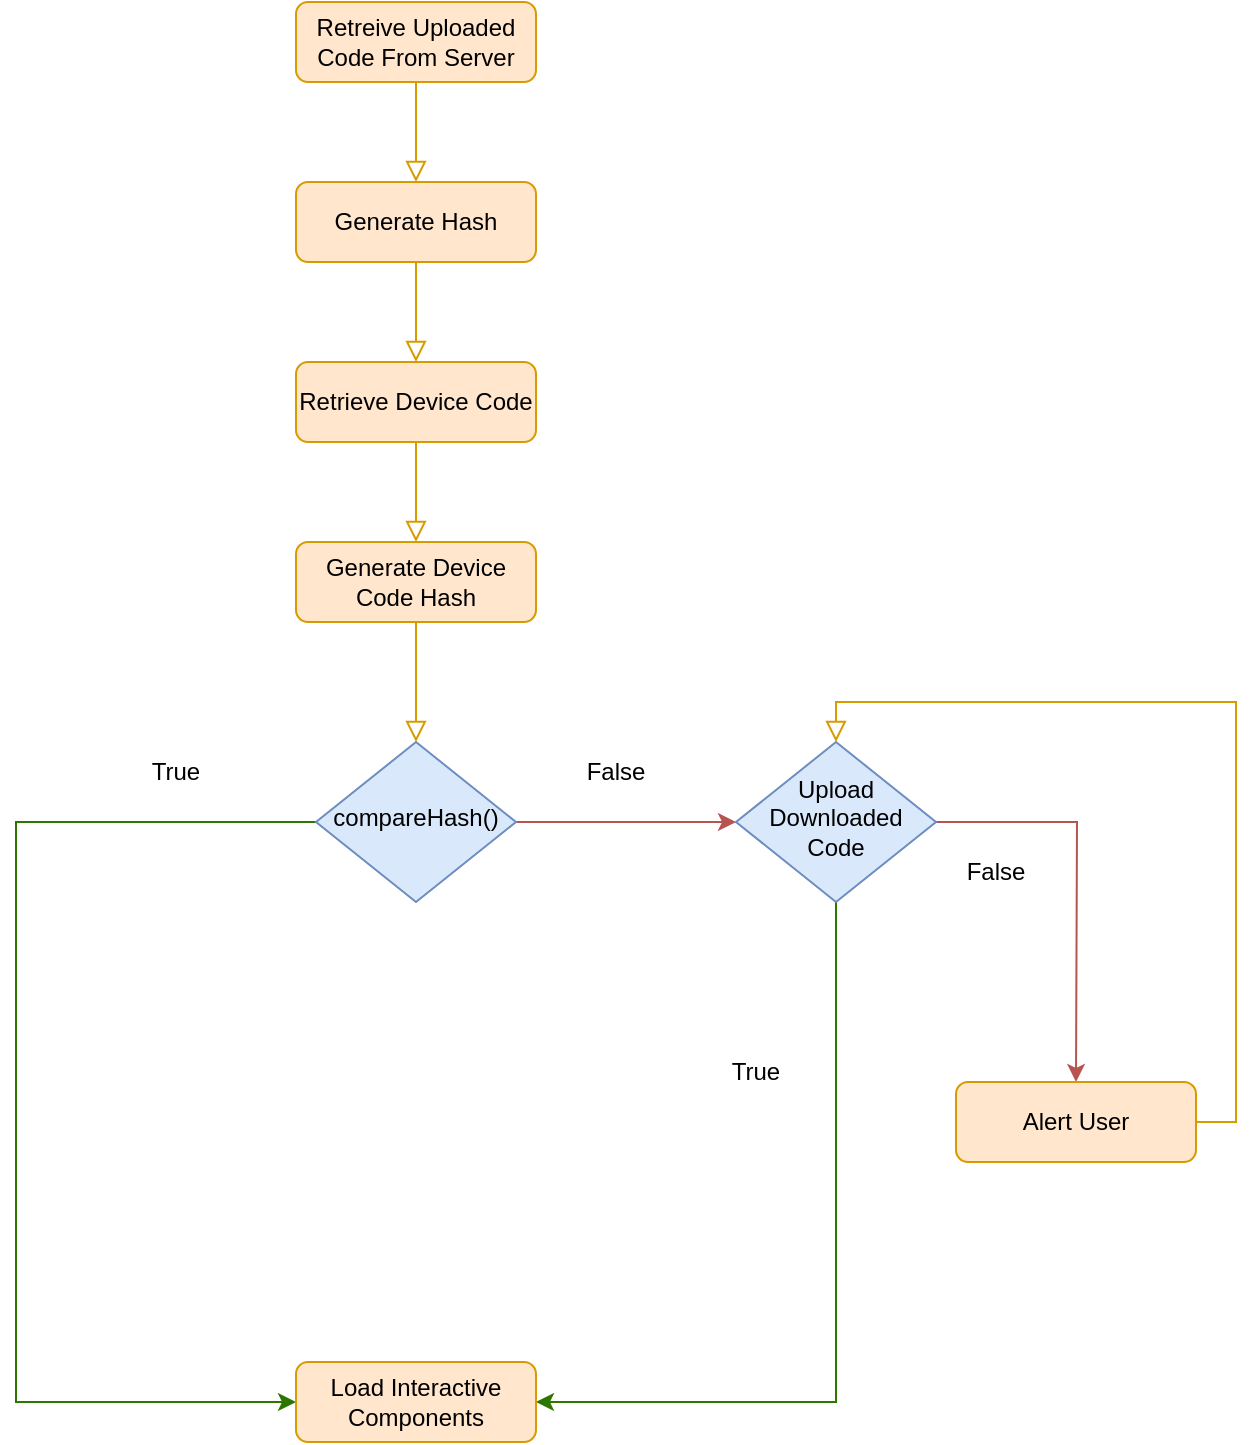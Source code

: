 <mxfile>
    <diagram id="C5RBs43oDa-KdzZeNtuy" name="Page-1">
        <mxGraphModel dx="1074" dy="500" grid="1" gridSize="10" guides="1" tooltips="1" connect="1" arrows="1" fold="1" page="1" pageScale="1" pageWidth="827" pageHeight="1169" math="0" shadow="0">
            <root>
                <mxCell id="WIyWlLk6GJQsqaUBKTNV-0"/>
                <mxCell id="WIyWlLk6GJQsqaUBKTNV-1" parent="WIyWlLk6GJQsqaUBKTNV-0"/>
                <mxCell id="WIyWlLk6GJQsqaUBKTNV-2" value="" style="rounded=0;html=1;jettySize=auto;orthogonalLoop=1;fontSize=11;endArrow=block;endFill=0;endSize=8;strokeWidth=1;shadow=0;labelBackgroundColor=none;edgeStyle=orthogonalEdgeStyle;fillColor=#ffe6cc;strokeColor=#d79b00;fontColor=#000000;" parent="WIyWlLk6GJQsqaUBKTNV-1" source="WIyWlLk6GJQsqaUBKTNV-3" edge="1">
                    <mxGeometry relative="1" as="geometry">
                        <mxPoint x="390" y="170" as="targetPoint"/>
                    </mxGeometry>
                </mxCell>
                <mxCell id="WIyWlLk6GJQsqaUBKTNV-3" value="&lt;div&gt;Retreive Uploaded Code From Server&lt;/div&gt;" style="rounded=1;whiteSpace=wrap;html=1;fontSize=12;glass=0;strokeWidth=1;shadow=0;fillColor=#ffe6cc;strokeColor=#d79b00;fontColor=#000000;" parent="WIyWlLk6GJQsqaUBKTNV-1" vertex="1">
                    <mxGeometry x="330" y="80" width="120" height="40" as="geometry"/>
                </mxCell>
                <mxCell id="Vd5r9ZvnlhtOwNtqajtM-12" value="&lt;div&gt;Generate Hash&lt;/div&gt;" style="rounded=1;whiteSpace=wrap;html=1;fontSize=12;glass=0;strokeWidth=1;shadow=0;fillColor=#ffe6cc;strokeColor=#d79b00;fontColor=#000000;" parent="WIyWlLk6GJQsqaUBKTNV-1" vertex="1">
                    <mxGeometry x="330" y="170" width="120" height="40" as="geometry"/>
                </mxCell>
                <mxCell id="Vd5r9ZvnlhtOwNtqajtM-17" value="" style="rounded=0;html=1;jettySize=auto;orthogonalLoop=1;fontSize=11;endArrow=block;endFill=0;endSize=8;strokeWidth=1;shadow=0;labelBackgroundColor=none;edgeStyle=orthogonalEdgeStyle;exitX=0.5;exitY=1;exitDx=0;exitDy=0;fillColor=#ffe6cc;strokeColor=#d79b00;fontColor=#000000;" parent="WIyWlLk6GJQsqaUBKTNV-1" source="Vd5r9ZvnlhtOwNtqajtM-12" edge="1">
                    <mxGeometry relative="1" as="geometry">
                        <mxPoint x="400" y="130" as="sourcePoint"/>
                        <mxPoint x="390" y="260" as="targetPoint"/>
                    </mxGeometry>
                </mxCell>
                <mxCell id="Vd5r9ZvnlhtOwNtqajtM-18" value="&lt;div&gt;Retrieve Device Code&lt;/div&gt;" style="rounded=1;whiteSpace=wrap;html=1;fontSize=12;glass=0;strokeWidth=1;shadow=0;fillColor=#ffe6cc;strokeColor=#d79b00;fontColor=#000000;" parent="WIyWlLk6GJQsqaUBKTNV-1" vertex="1">
                    <mxGeometry x="330" y="260" width="120" height="40" as="geometry"/>
                </mxCell>
                <mxCell id="Vd5r9ZvnlhtOwNtqajtM-19" value="" style="rounded=0;html=1;jettySize=auto;orthogonalLoop=1;fontSize=11;endArrow=block;endFill=0;endSize=8;strokeWidth=1;shadow=0;labelBackgroundColor=none;edgeStyle=orthogonalEdgeStyle;exitX=0.5;exitY=1;exitDx=0;exitDy=0;fillColor=#ffe6cc;strokeColor=#d79b00;fontColor=#000000;" parent="WIyWlLk6GJQsqaUBKTNV-1" source="Vd5r9ZvnlhtOwNtqajtM-18" edge="1">
                    <mxGeometry relative="1" as="geometry">
                        <mxPoint x="400" y="130" as="sourcePoint"/>
                        <mxPoint x="390" y="350" as="targetPoint"/>
                    </mxGeometry>
                </mxCell>
                <mxCell id="Vd5r9ZvnlhtOwNtqajtM-20" value="Generate Device Code Hash" style="rounded=1;whiteSpace=wrap;html=1;fontSize=12;glass=0;strokeWidth=1;shadow=0;fillColor=#ffe6cc;strokeColor=#d79b00;fontColor=#000000;" parent="WIyWlLk6GJQsqaUBKTNV-1" vertex="1">
                    <mxGeometry x="330" y="350" width="120" height="40" as="geometry"/>
                </mxCell>
                <mxCell id="Vd5r9ZvnlhtOwNtqajtM-21" value="" style="rounded=0;html=1;jettySize=auto;orthogonalLoop=1;fontSize=11;endArrow=block;endFill=0;endSize=8;strokeWidth=1;shadow=0;labelBackgroundColor=none;edgeStyle=orthogonalEdgeStyle;exitX=0.5;exitY=1;exitDx=0;exitDy=0;fillColor=#ffe6cc;strokeColor=#d79b00;fontColor=#000000;" parent="WIyWlLk6GJQsqaUBKTNV-1" source="Vd5r9ZvnlhtOwNtqajtM-20" edge="1">
                    <mxGeometry relative="1" as="geometry">
                        <mxPoint x="400" y="310" as="sourcePoint"/>
                        <mxPoint x="390" y="450" as="targetPoint"/>
                    </mxGeometry>
                </mxCell>
                <mxCell id="Vd5r9ZvnlhtOwNtqajtM-29" style="edgeStyle=orthogonalEdgeStyle;rounded=0;orthogonalLoop=1;jettySize=auto;html=1;entryX=0;entryY=0.5;entryDx=0;entryDy=0;fillColor=#60a917;strokeColor=#2D7600;fontColor=#000000;" parent="WIyWlLk6GJQsqaUBKTNV-1" source="Vd5r9ZvnlhtOwNtqajtM-23" target="Vd5r9ZvnlhtOwNtqajtM-33" edge="1">
                    <mxGeometry relative="1" as="geometry">
                        <mxPoint x="180" y="620" as="targetPoint"/>
                        <Array as="points">
                            <mxPoint x="190" y="490"/>
                            <mxPoint x="190" y="780"/>
                        </Array>
                    </mxGeometry>
                </mxCell>
                <mxCell id="Vd5r9ZvnlhtOwNtqajtM-30" style="edgeStyle=orthogonalEdgeStyle;rounded=0;orthogonalLoop=1;jettySize=auto;html=1;fillColor=#f8cecc;strokeColor=#b85450;fontColor=#000000;" parent="WIyWlLk6GJQsqaUBKTNV-1" source="Vd5r9ZvnlhtOwNtqajtM-23" edge="1">
                    <mxGeometry relative="1" as="geometry">
                        <mxPoint x="550" y="490" as="targetPoint"/>
                    </mxGeometry>
                </mxCell>
                <mxCell id="Vd5r9ZvnlhtOwNtqajtM-23" value="compareHash()" style="rhombus;whiteSpace=wrap;html=1;shadow=0;fontFamily=Helvetica;fontSize=12;align=center;strokeWidth=1;spacing=6;spacingTop=-4;fillColor=#dae8fc;strokeColor=#6c8ebf;fontColor=#000000;" parent="WIyWlLk6GJQsqaUBKTNV-1" vertex="1">
                    <mxGeometry x="340" y="450" width="100" height="80" as="geometry"/>
                </mxCell>
                <mxCell id="Vd5r9ZvnlhtOwNtqajtM-36" style="edgeStyle=orthogonalEdgeStyle;rounded=0;orthogonalLoop=1;jettySize=auto;html=1;entryX=1;entryY=0.5;entryDx=0;entryDy=0;fillColor=#60a917;strokeColor=#2D7600;fontColor=#000000;" parent="WIyWlLk6GJQsqaUBKTNV-1" source="Vd5r9ZvnlhtOwNtqajtM-32" target="Vd5r9ZvnlhtOwNtqajtM-33" edge="1">
                    <mxGeometry relative="1" as="geometry">
                        <mxPoint x="460" y="780" as="targetPoint"/>
                        <Array as="points">
                            <mxPoint x="600" y="780"/>
                        </Array>
                    </mxGeometry>
                </mxCell>
                <mxCell id="Vd5r9ZvnlhtOwNtqajtM-37" style="edgeStyle=orthogonalEdgeStyle;rounded=0;orthogonalLoop=1;jettySize=auto;html=1;fillColor=#f8cecc;strokeColor=#b85450;fontColor=#000000;" parent="WIyWlLk6GJQsqaUBKTNV-1" source="Vd5r9ZvnlhtOwNtqajtM-32" edge="1">
                    <mxGeometry relative="1" as="geometry">
                        <mxPoint x="720" y="620" as="targetPoint"/>
                    </mxGeometry>
                </mxCell>
                <mxCell id="Vd5r9ZvnlhtOwNtqajtM-32" value="Upload Downloaded Code" style="rhombus;whiteSpace=wrap;html=1;shadow=0;fontFamily=Helvetica;fontSize=12;align=center;strokeWidth=1;spacing=6;spacingTop=-4;fillColor=#dae8fc;strokeColor=#6c8ebf;fontColor=#000000;" parent="WIyWlLk6GJQsqaUBKTNV-1" vertex="1">
                    <mxGeometry x="550" y="450" width="100" height="80" as="geometry"/>
                </mxCell>
                <mxCell id="Vd5r9ZvnlhtOwNtqajtM-33" value="Load Interactive Components" style="rounded=1;whiteSpace=wrap;html=1;fontSize=12;glass=0;strokeWidth=1;shadow=0;fillColor=#ffe6cc;strokeColor=#d79b00;fontColor=#000000;" parent="WIyWlLk6GJQsqaUBKTNV-1" vertex="1">
                    <mxGeometry x="330" y="760" width="120" height="40" as="geometry"/>
                </mxCell>
                <mxCell id="Vd5r9ZvnlhtOwNtqajtM-38" value="Alert User" style="rounded=1;whiteSpace=wrap;html=1;fontSize=12;glass=0;strokeWidth=1;shadow=0;fillColor=#ffe6cc;strokeColor=#d79b00;fontColor=#000000;" parent="WIyWlLk6GJQsqaUBKTNV-1" vertex="1">
                    <mxGeometry x="660" y="620" width="120" height="40" as="geometry"/>
                </mxCell>
                <mxCell id="Vd5r9ZvnlhtOwNtqajtM-42" value="" style="rounded=0;html=1;jettySize=auto;orthogonalLoop=1;fontSize=11;endArrow=block;endFill=0;endSize=8;strokeWidth=1;shadow=0;labelBackgroundColor=none;edgeStyle=orthogonalEdgeStyle;exitX=1;exitY=0.5;exitDx=0;exitDy=0;fillColor=#ffe6cc;strokeColor=#d79b00;entryX=0.5;entryY=0;entryDx=0;entryDy=0;fontColor=#000000;" parent="WIyWlLk6GJQsqaUBKTNV-1" source="Vd5r9ZvnlhtOwNtqajtM-38" target="Vd5r9ZvnlhtOwNtqajtM-32" edge="1">
                    <mxGeometry relative="1" as="geometry">
                        <mxPoint x="400" y="400" as="sourcePoint"/>
                        <mxPoint x="400" y="460" as="targetPoint"/>
                    </mxGeometry>
                </mxCell>
                <mxCell id="Vd5r9ZvnlhtOwNtqajtM-43" value="True" style="text;html=1;strokeColor=none;fillColor=none;align=center;verticalAlign=middle;whiteSpace=wrap;rounded=0;fontColor=#000000;" parent="WIyWlLk6GJQsqaUBKTNV-1" vertex="1">
                    <mxGeometry x="240" y="450" width="60" height="30" as="geometry"/>
                </mxCell>
                <mxCell id="Vd5r9ZvnlhtOwNtqajtM-44" value="False" style="text;html=1;strokeColor=none;fillColor=none;align=center;verticalAlign=middle;whiteSpace=wrap;rounded=0;fontColor=#000000;" parent="WIyWlLk6GJQsqaUBKTNV-1" vertex="1">
                    <mxGeometry x="460" y="450" width="60" height="30" as="geometry"/>
                </mxCell>
                <mxCell id="Vd5r9ZvnlhtOwNtqajtM-45" value="True" style="text;html=1;strokeColor=none;fillColor=none;align=center;verticalAlign=middle;whiteSpace=wrap;rounded=0;fontColor=#000000;" parent="WIyWlLk6GJQsqaUBKTNV-1" vertex="1">
                    <mxGeometry x="530" y="600" width="60" height="30" as="geometry"/>
                </mxCell>
                <mxCell id="Vd5r9ZvnlhtOwNtqajtM-46" value="False" style="text;html=1;strokeColor=none;fillColor=none;align=center;verticalAlign=middle;whiteSpace=wrap;rounded=0;fontColor=#000000;" parent="WIyWlLk6GJQsqaUBKTNV-1" vertex="1">
                    <mxGeometry x="650" y="500" width="60" height="30" as="geometry"/>
                </mxCell>
            </root>
        </mxGraphModel>
    </diagram>
</mxfile>